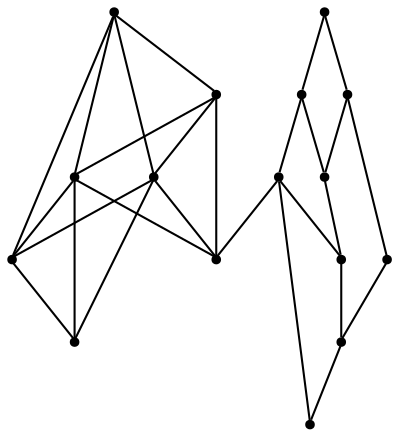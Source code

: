 graph {
  node [shape=point,comment="{\"directed\":false,\"doi\":\"10.1007/978-3-031-49275-4_14\",\"figure\":\"3 (2)\"}"]

  v0 [pos="772.6782677414117,1013.3494420356528"]
  v1 [pos="318.2225690514303,937.6090613839235"]
  v2 [pos="583.3231513985701,1089.0938922962384"]
  v3 [pos="583.3231513985702,1164.834145772691"]
  v4 [pos="545.4504621134581,1316.318976685006"]
  v5 [pos="621.1927407483194,1108.027874675499"]
  v6 [pos="602.2563643115545,1202.7043043047365"]
  v7 [pos="469.70922473893677,1013.3494420356528"]
  v8 [pos="507.5777489826895,1126.9619683331268"]
  v9 [pos="583.3199878747896,1051.219568773879"]
  v10 [pos="564.3836750264425,1126.9640508282837"]
  v11 [pos="545.4472985896776,1183.768159945771"]
  v12 [pos="526.5109380500172,1089.0917303165336"]
  v13 [pos="507.5787584488204,994.4153324811155"]
  v14 [pos="469.70606916370843,1145.8959984031162"]
  v15 [pos="412.89703523604044,1013.351476840081"]

  v1 -- v4 [id="-2",pos="318.2225690514303,937.6090613839235 545.4504621134581,1316.318976685006 545.4504621134581,1316.318976685006 545.4504621134581,1316.318976685006"]
  v1 -- v8 [id="-3",pos="318.2225690514303,937.6090613839235 507.5777489826895,1126.9619683331268 507.5777489826895,1126.9619683331268 507.5777489826895,1126.9619683331268"]
  v1 -- v0 [id="-4",pos="318.2225690514303,937.6090613839235 772.6782677414117,1013.3494420356528 772.6782677414117,1013.3494420356528 772.6782677414117,1013.3494420356528"]
  v1 -- v7 [id="-5",pos="318.2225690514303,937.6090613839235 469.70922473893677,1013.3494420356528 469.70922473893677,1013.3494420356528 469.70922473893677,1013.3494420356528"]
  v0 -- v2 [id="-23",pos="772.6782677414117,1013.3494420356528 583.3231513985701,1089.0938922962384 583.3231513985701,1089.0938922962384 583.3231513985701,1089.0938922962384"]
  v7 -- v8 [id="-24",pos="469.70922473893677,1013.3494420356528 507.5777489826895,1126.9619683331268 507.5777489826895,1126.9619683331268 507.5777489826895,1126.9619683331268"]
  v7 -- v2 [id="-25",pos="469.70922473893677,1013.3494420356528 583.3231513985701,1089.0938922962384 583.3231513985701,1089.0938922962384 583.3231513985701,1089.0938922962384"]
  v7 -- v0 [id="-29",pos="469.70922473893677,1013.3494420356528 772.6782677414117,1013.3494420356528 772.6782677414117,1013.3494420356528 772.6782677414117,1013.3494420356528"]
  v0 -- v3 [id="-35",pos="772.6782677414117,1013.3494420356528 583.3231513985702,1164.834145772691 583.3231513985702,1164.834145772691 583.3231513985702,1164.834145772691"]
  v0 -- v4 [id="-36",pos="772.6782677414117,1013.3494420356528 545.4504621134581,1316.318976685006 545.4504621134581,1316.318976685006 545.4504621134581,1316.318976685006"]
  v8 -- v4 [id="-37",pos="507.5777489826895,1126.9619683331268 545.4504621134581,1316.318976685006 545.4504621134581,1316.318976685006 545.4504621134581,1316.318976685006"]
  v8 -- v3 [id="-40",pos="507.5777489826895,1126.9619683331268 583.3231513985702,1164.834145772691 583.3231513985702,1164.834145772691 583.3231513985702,1164.834145772691"]
  v8 -- v2 [id="-47",pos="507.5777489826895,1126.9619683331268 583.3231513985701,1089.0938922962384 583.3231513985701,1089.0938922962384 583.3231513985701,1089.0938922962384"]
  v4 -- v3 [id="-73",pos="545.4504621134581,1316.318976685006 583.3231513985702,1164.834145772691 583.3231513985702,1164.834145772691 583.3231513985702,1164.834145772691"]
  v15 -- v12 [id="-15",pos="412.89703523604044,1013.351476840081 526.5109380500172,1089.0917303165336 526.5109380500172,1089.0917303165336 526.5109380500172,1089.0917303165336"]
  v15 -- v14 [id="-16",pos="412.89703523604044,1013.351476840081 469.70606916370843,1145.8959984031162 469.70606916370843,1145.8959984031162 469.70606916370843,1145.8959984031162"]
  v14 -- v11 [id="-26",pos="469.70606916370843,1145.8959984031162 545.4472985896776,1183.768159945771 545.4472985896776,1183.768159945771 545.4472985896776,1183.768159945771"]
  v13 -- v15 [id="-43",pos="507.5787584488204,994.4153324811155 412.89703523604044,1013.351476840081 412.89703523604044,1013.351476840081 412.89703523604044,1013.351476840081"]
  v13 -- v9 [id="-44",pos="507.5787584488204,994.4153324811155 583.3199878747896,1051.219568773879 583.3199878747896,1051.219568773879 583.3199878747896,1051.219568773879"]
  v5 -- v10 [id="-52",pos="621.1927407483194,1108.027874675499 564.3836750264425,1126.9640508282837 564.3836750264425,1126.9640508282837 564.3836750264425,1126.9640508282837"]
  v5 -- v6 [id="-54",pos="621.1927407483194,1108.027874675499 602.2563643115545,1202.7043043047365 602.2563643115545,1202.7043043047365 602.2563643115545,1202.7043043047365"]
  v12 -- v10 [id="-57",pos="526.5109380500172,1089.0917303165336 564.3836750264425,1126.9640508282837 564.3836750264425,1126.9640508282837 564.3836750264425,1126.9640508282837"]
  v9 -- v12 [id="-64",pos="583.3199878747896,1051.219568773879 526.5109380500172,1089.0917303165336 526.5109380500172,1089.0917303165336 526.5109380500172,1089.0917303165336"]
  v11 -- v6 [id="-70",pos="545.4472985896776,1183.768159945771 602.2563643115545,1202.7043043047365 602.2563643115545,1202.7043043047365 602.2563643115545,1202.7043043047365"]
  v9 -- v5 [id="-75",pos="583.3199878747896,1051.219568773879 621.1927407483194,1108.027874675499 621.1927407483194,1108.027874675499 621.1927407483194,1108.027874675499"]
  v10 -- v11 [id="-83",pos="564.3836750264425,1126.9640508282837 545.4472985896776,1183.768159945771 545.4472985896776,1183.768159945771 545.4472985896776,1183.768159945771"]
  v5 -- v2 [id="-160",pos="621.1927407483194,1108.027874675499 583.3231513985701,1089.0938922962384 583.3231513985701,1089.0938922962384 583.3231513985701,1089.0938922962384"]
}